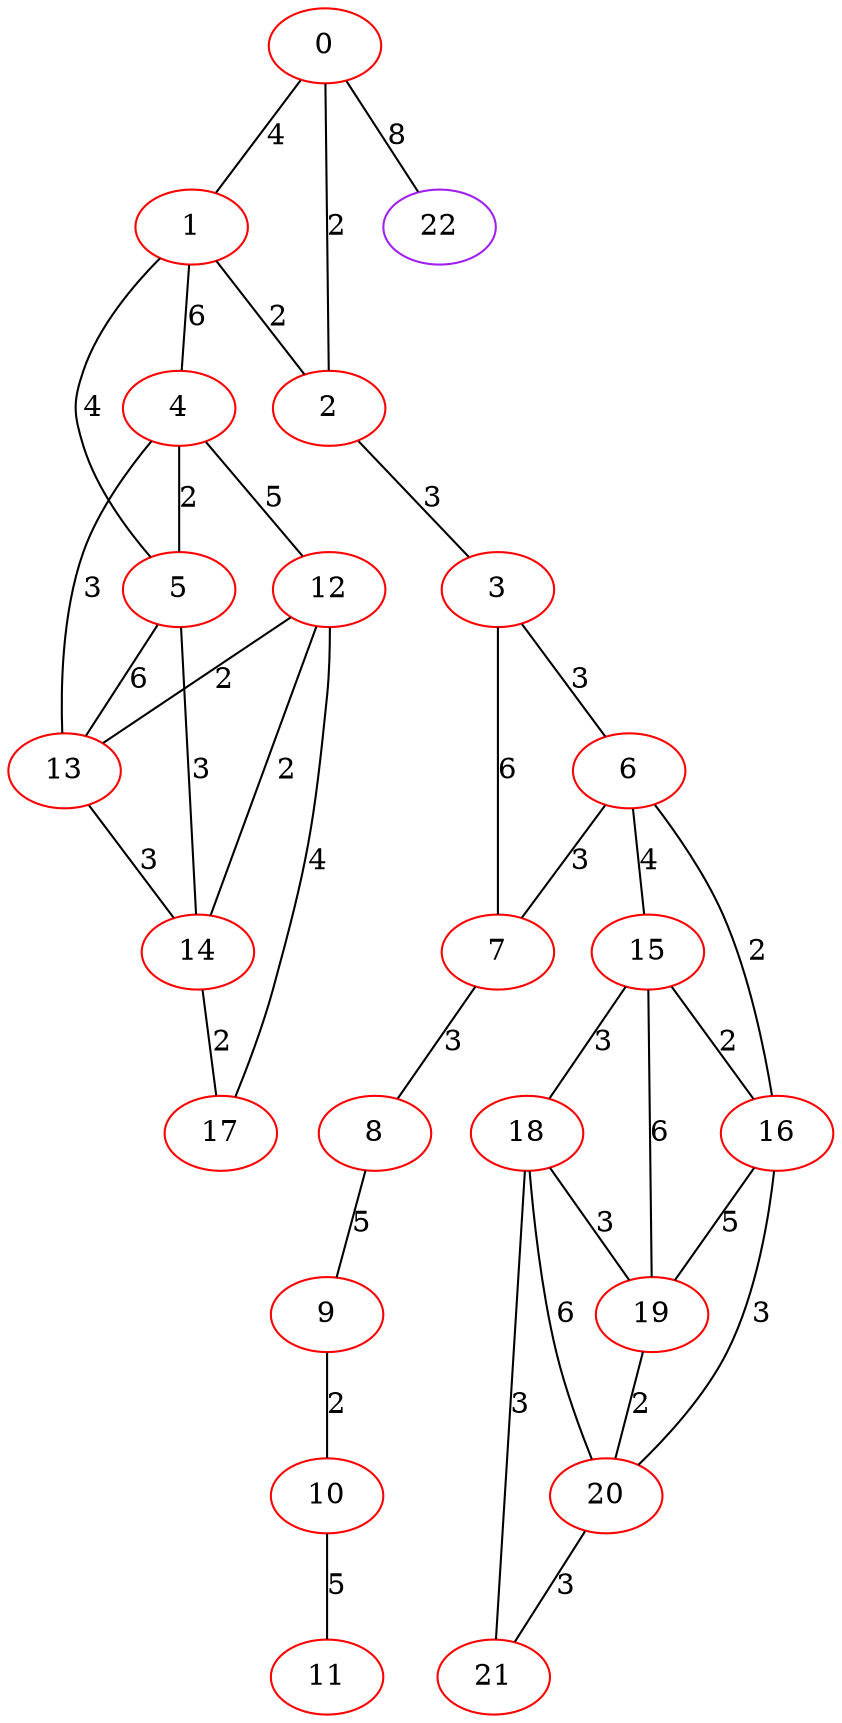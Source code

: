 graph "" {
0 [color=red, weight=1];
1 [color=red, weight=1];
2 [color=red, weight=1];
3 [color=red, weight=1];
4 [color=red, weight=1];
5 [color=red, weight=1];
6 [color=red, weight=1];
7 [color=red, weight=1];
8 [color=red, weight=1];
9 [color=red, weight=1];
10 [color=red, weight=1];
11 [color=red, weight=1];
12 [color=red, weight=1];
13 [color=red, weight=1];
14 [color=red, weight=1];
15 [color=red, weight=1];
16 [color=red, weight=1];
17 [color=red, weight=1];
18 [color=red, weight=1];
19 [color=red, weight=1];
20 [color=red, weight=1];
21 [color=red, weight=1];
22 [color=purple, weight=4];
0 -- 1  [key=0, label=4];
0 -- 2  [key=0, label=2];
0 -- 22  [key=0, label=8];
1 -- 2  [key=0, label=2];
1 -- 4  [key=0, label=6];
1 -- 5  [key=0, label=4];
2 -- 3  [key=0, label=3];
3 -- 6  [key=0, label=3];
3 -- 7  [key=0, label=6];
4 -- 12  [key=0, label=5];
4 -- 13  [key=0, label=3];
4 -- 5  [key=0, label=2];
5 -- 13  [key=0, label=6];
5 -- 14  [key=0, label=3];
6 -- 15  [key=0, label=4];
6 -- 16  [key=0, label=2];
6 -- 7  [key=0, label=3];
7 -- 8  [key=0, label=3];
8 -- 9  [key=0, label=5];
9 -- 10  [key=0, label=2];
10 -- 11  [key=0, label=5];
12 -- 17  [key=0, label=4];
12 -- 13  [key=0, label=2];
12 -- 14  [key=0, label=2];
13 -- 14  [key=0, label=3];
14 -- 17  [key=0, label=2];
15 -- 16  [key=0, label=2];
15 -- 18  [key=0, label=3];
15 -- 19  [key=0, label=6];
16 -- 19  [key=0, label=5];
16 -- 20  [key=0, label=3];
18 -- 19  [key=0, label=3];
18 -- 20  [key=0, label=6];
18 -- 21  [key=0, label=3];
19 -- 20  [key=0, label=2];
20 -- 21  [key=0, label=3];
}
